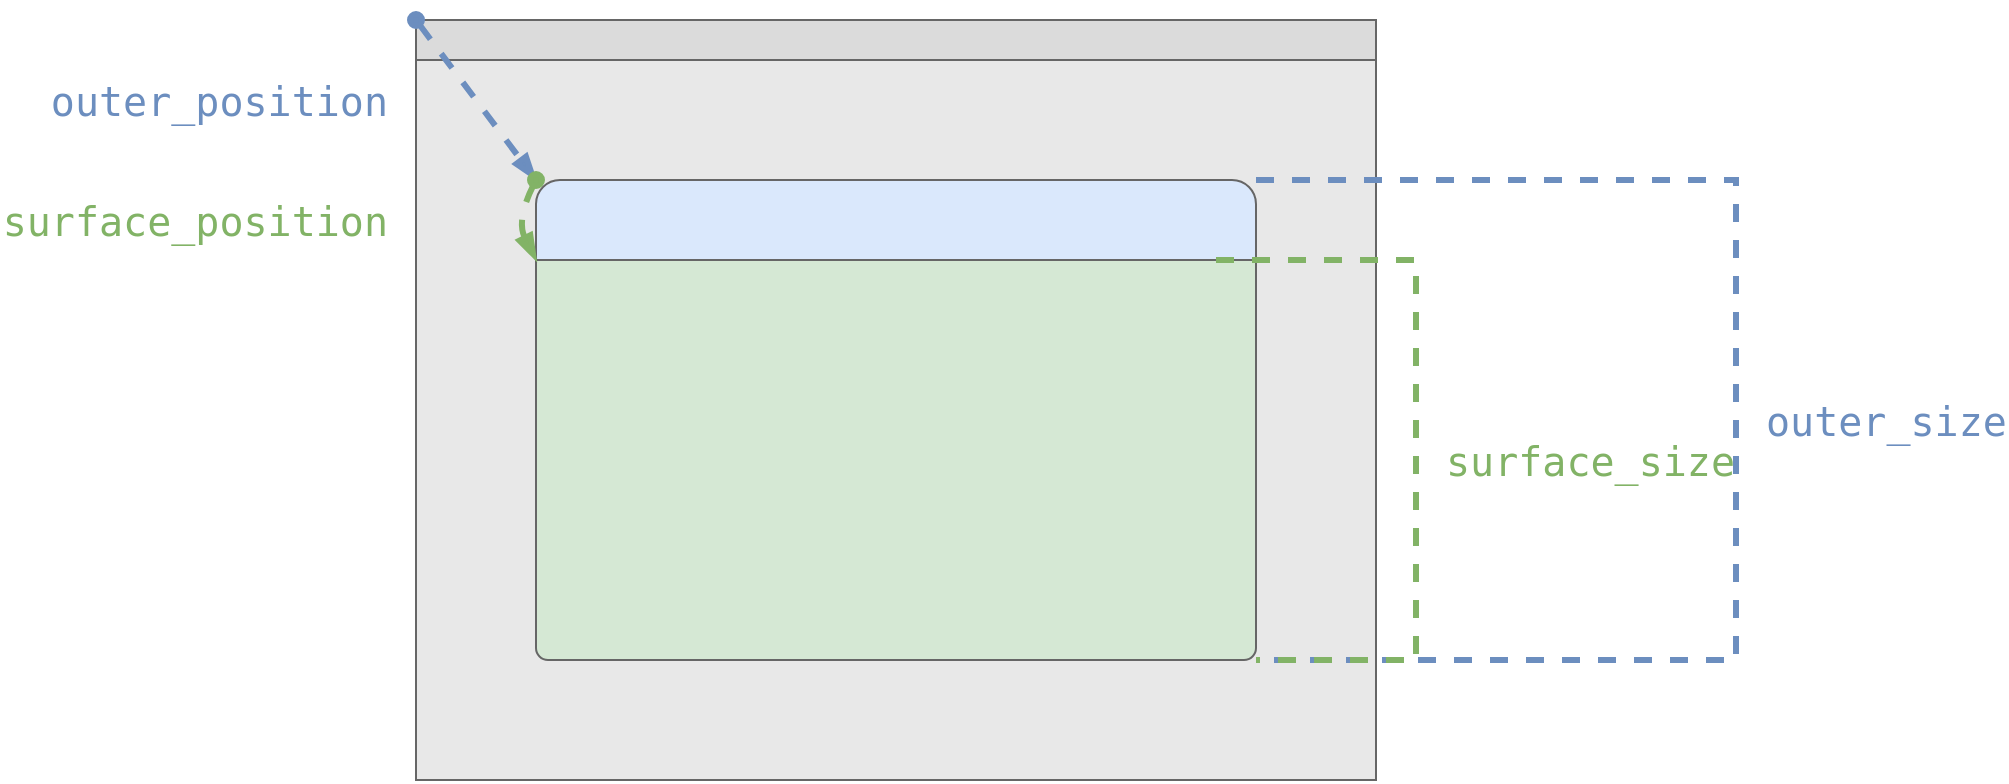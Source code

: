 <mxfile version="24.8.6" pages="2">
  <diagram name="desktop" id="3DDum1nDijUk3y7wIDRm">
    <mxGraphModel dx="1080" dy="707" grid="1" gridSize="10" guides="1" tooltips="1" connect="1" arrows="1" fold="1" page="1" pageScale="1" pageWidth="1000" pageHeight="500" math="0" shadow="0">
      <root>
        <mxCell id="0" />
        <mxCell id="1" parent="0" />
        <mxCell id="cRYnzpdCW-J0f_YpP3mc-1" value="" style="rounded=0;whiteSpace=wrap;html=1;fillColor=#E8E8E8;fontColor=#333333;strokeColor=#666666;" parent="1" vertex="1">
          <mxGeometry x="200" y="80" width="480" height="360" as="geometry" />
        </mxCell>
        <mxCell id="cRYnzpdCW-J0f_YpP3mc-4" value="" style="rounded=1;whiteSpace=wrap;html=1;shadow=0;fillColor=#d5e8d4;strokeColor=#666666;" parent="1" vertex="1">
          <mxGeometry x="260" y="340" width="360" height="40" as="geometry" />
        </mxCell>
        <mxCell id="cRYnzpdCW-J0f_YpP3mc-2" value="" style="rounded=1;whiteSpace=wrap;html=1;shadow=0;fillColor=#dae8fc;strokeColor=#666666;" parent="1" vertex="1">
          <mxGeometry x="260" y="140" width="360" height="80" as="geometry" />
        </mxCell>
        <mxCell id="cRYnzpdCW-J0f_YpP3mc-3" value="" style="rounded=0;whiteSpace=wrap;html=1;fillColor=#DBDBDB;strokeColor=#666666;fontColor=#333333;" parent="1" vertex="1">
          <mxGeometry x="200" y="60" width="480" height="20" as="geometry" />
        </mxCell>
        <mxCell id="cRYnzpdCW-J0f_YpP3mc-5" value="" style="rounded=0;whiteSpace=wrap;html=1;strokeColor=none;fillColor=#d5e8d4;" parent="1" vertex="1">
          <mxGeometry x="260" y="180" width="360" height="180" as="geometry" />
        </mxCell>
        <mxCell id="cRYnzpdCW-J0f_YpP3mc-6" value="" style="endArrow=none;html=1;rounded=0;exitX=0;exitY=0.5;exitDx=0;exitDy=0;entryX=0;entryY=0.5;entryDx=0;entryDy=0;strokeColor=#666666;" parent="1" source="cRYnzpdCW-J0f_YpP3mc-4" target="cRYnzpdCW-J0f_YpP3mc-2" edge="1">
          <mxGeometry width="50" height="50" relative="1" as="geometry">
            <mxPoint x="10" y="310" as="sourcePoint" />
            <mxPoint x="60" y="260" as="targetPoint" />
          </mxGeometry>
        </mxCell>
        <mxCell id="cRYnzpdCW-J0f_YpP3mc-7" value="" style="endArrow=none;html=1;rounded=0;exitX=1;exitY=0.5;exitDx=0;exitDy=0;entryX=1;entryY=0.5;entryDx=0;entryDy=0;strokeColor=#666666;" parent="1" source="cRYnzpdCW-J0f_YpP3mc-4" target="cRYnzpdCW-J0f_YpP3mc-2" edge="1">
          <mxGeometry width="50" height="50" relative="1" as="geometry">
            <mxPoint x="770" y="570" as="sourcePoint" />
            <mxPoint x="770" y="210" as="targetPoint" />
          </mxGeometry>
        </mxCell>
        <mxCell id="cRYnzpdCW-J0f_YpP3mc-8" value="" style="endArrow=none;html=1;rounded=0;exitX=0;exitY=0.5;exitDx=0;exitDy=0;entryX=1;entryY=0;entryDx=0;entryDy=0;strokeColor=#666666;" parent="1" source="cRYnzpdCW-J0f_YpP3mc-2" target="cRYnzpdCW-J0f_YpP3mc-5" edge="1">
          <mxGeometry width="50" height="50" relative="1" as="geometry">
            <mxPoint x="220.0" y="179.69" as="sourcePoint" />
            <mxPoint x="740.0" y="179.69" as="targetPoint" />
          </mxGeometry>
        </mxCell>
        <mxCell id="cRYnzpdCW-J0f_YpP3mc-9" value="&lt;font&gt;outer_position&lt;/font&gt;" style="endArrow=blockThin;html=1;strokeWidth=3;rounded=0;exitX=0;exitY=0;exitDx=0;exitDy=0;dashed=1;align=right;fontSize=20;fontFamily=monospace;fontColor=#6C8EBF;labelBackgroundColor=none;spacingLeft=0;spacingRight=15;spacing=0;fillColor=#dae8fc;strokeColor=#6C8EBF;endFill=1;startArrow=oval;startFill=1;endSize=6;targetPerimeterSpacing=0;entryX=0;entryY=0;entryDx=0;entryDy=0;" parent="1" source="cRYnzpdCW-J0f_YpP3mc-3" edge="1" target="cRYnzpdCW-J0f_YpP3mc-2">
          <mxGeometry x="-0.36" y="-24" width="50" height="50" relative="1" as="geometry">
            <mxPoint x="80" y="160" as="sourcePoint" />
            <mxPoint x="240" y="160" as="targetPoint" />
            <mxPoint as="offset" />
          </mxGeometry>
        </mxCell>
        <mxCell id="cRYnzpdCW-J0f_YpP3mc-10" value="&lt;font&gt;outer_size&lt;/font&gt;" style="endArrow=none;html=1;strokeWidth=3;rounded=0;dashed=1;align=left;fontSize=20;fontFamily=monospace;fontColor=#6C8EBF;labelBackgroundColor=none;spacingLeft=15;spacingRight=0;spacing=0;exitX=1;exitY=0;exitDx=0;exitDy=0;fillColor=#dae8fc;strokeColor=#6c8ebf;entryX=1;entryY=1;entryDx=0;entryDy=0;" parent="1" source="cRYnzpdCW-J0f_YpP3mc-2" edge="1" target="cRYnzpdCW-J0f_YpP3mc-4">
          <mxGeometry width="50" height="50" relative="1" as="geometry">
            <mxPoint x="850" y="170" as="sourcePoint" />
            <mxPoint x="760" y="420" as="targetPoint" />
            <Array as="points">
              <mxPoint x="860" y="140" />
              <mxPoint x="860" y="380" />
            </Array>
            <mxPoint as="offset" />
          </mxGeometry>
        </mxCell>
        <mxCell id="cRYnzpdCW-J0f_YpP3mc-11" value="&lt;font&gt;surface_size&lt;/font&gt;" style="endArrow=none;html=1;strokeWidth=3;rounded=0;dashed=1;align=left;fontSize=20;fontFamily=monospace;fontColor=#82B366;labelBackgroundColor=none;spacingLeft=15;spacingRight=0;spacing=0;entryX=1;entryY=1;entryDx=0;entryDy=0;fillColor=#d5e8d4;strokeColor=#82B366;" parent="1" target="cRYnzpdCW-J0f_YpP3mc-4" edge="1">
          <mxGeometry x="0.053" width="50" height="50" relative="1" as="geometry">
            <mxPoint x="600" y="180" as="sourcePoint" />
            <mxPoint x="760" y="420" as="targetPoint" />
            <Array as="points">
              <mxPoint x="700" y="180" />
              <mxPoint x="700" y="380" />
            </Array>
            <mxPoint as="offset" />
          </mxGeometry>
        </mxCell>
        <mxCell id="cRYnzpdCW-J0f_YpP3mc-12" value="&lt;font&gt;surface_position&lt;/font&gt;" style="endArrow=blockThin;html=1;strokeWidth=3;rounded=0;dashed=1;align=right;fontSize=20;fontFamily=monospace;fontColor=#82B366;labelBackgroundColor=none;spacingLeft=0;spacingRight=15;spacing=0;fillColor=#d5e8d4;strokeColor=#82b366;exitX=0;exitY=0;exitDx=0;exitDy=0;entryX=0;entryY=0;entryDx=0;entryDy=0;curved=1;startArrow=oval;startFill=1;endFill=1;" parent="1" source="cRYnzpdCW-J0f_YpP3mc-2" target="cRYnzpdCW-J0f_YpP3mc-5" edge="1">
          <mxGeometry y="-50" width="50" height="50" relative="1" as="geometry">
            <mxPoint x="140" y="140" as="sourcePoint" />
            <mxPoint x="160" y="200" as="targetPoint" />
            <Array as="points">
              <mxPoint x="250" y="160" />
            </Array>
            <mxPoint x="-5" y="-22" as="offset" />
          </mxGeometry>
        </mxCell>
      </root>
    </mxGraphModel>
  </diagram>
  <diagram name="mobile" id="D5mAeJSS4Z33KEKjPCBt">
    <mxGraphModel dx="1710" dy="1120" grid="1" gridSize="10" guides="1" tooltips="1" connect="1" arrows="1" fold="1" page="1" pageScale="1" pageWidth="720" pageHeight="720" math="0" shadow="0">
      <root>
        <mxCell id="0" />
        <mxCell id="1" parent="0" />
        <mxCell id="RxwCrVmIsQwV7z5iJ9nY-1" value="" style="rounded=1;whiteSpace=wrap;html=1;fillColor=#E8E8E8;fontColor=#333333;strokeColor=#666666;" parent="1" vertex="1">
          <mxGeometry x="200" y="40" width="320" height="640" as="geometry" />
        </mxCell>
        <mxCell id="RxwCrVmIsQwV7z5iJ9nY-2" value="" style="rounded=1;whiteSpace=wrap;html=1;shadow=0;fillColor=#d5e8d4;strokeColor=#82b366;" parent="1" vertex="1">
          <mxGeometry x="210" y="50" width="300" height="620" as="geometry" />
        </mxCell>
        <mxCell id="RxwCrVmIsQwV7z5iJ9nY-4" value="" style="rounded=0;whiteSpace=wrap;html=1;shadow=0;fillColor=#ffe6cc;strokeColor=#d79b00;" parent="1" vertex="1">
          <mxGeometry x="210" y="90" width="300" height="540" as="geometry" />
        </mxCell>
        <mxCell id="RxwCrVmIsQwV7z5iJ9nY-20" value="" style="rounded=1;whiteSpace=wrap;html=1;fillColor=#DBDBDB;strokeColor=#666666;fontColor=#333333;" parent="1" vertex="1">
          <mxGeometry x="290" y="640" width="140" height="10" as="geometry" />
        </mxCell>
        <mxCell id="RxwCrVmIsQwV7z5iJ9nY-3" value="" style="rounded=1;whiteSpace=wrap;html=1;fillColor=#DBDBDB;strokeColor=#666666;fontColor=#333333;" parent="1" vertex="1">
          <mxGeometry x="300" y="50" width="120" height="30" as="geometry" />
        </mxCell>
        <mxCell id="RxwCrVmIsQwV7z5iJ9nY-12" value="&lt;font&gt;surface_size&lt;/font&gt;" style="endArrow=none;html=1;strokeWidth=3;rounded=0;dashed=1;align=left;fontSize=20;fontFamily=monospace;fontColor=#82B366;labelBackgroundColor=none;spacingLeft=15;spacingRight=15;spacing=0;fillColor=#d5e8d4;strokeColor=#82b366;exitX=1;exitY=0;exitDx=0;exitDy=0;" parent="1" source="RxwCrVmIsQwV7z5iJ9nY-2" edge="1">
          <mxGeometry width="50" height="50" relative="1" as="geometry">
            <mxPoint x="210" y="50" as="sourcePoint" />
            <mxPoint x="510" y="670" as="targetPoint" />
            <Array as="points">
              <mxPoint x="560" y="50" />
              <mxPoint x="560" y="670" />
            </Array>
            <mxPoint as="offset" />
          </mxGeometry>
        </mxCell>
        <mxCell id="NrHAzeOh65jb3hkBOxW9-1" value="&lt;div&gt;safe_area.top&lt;/div&gt;" style="endArrow=blockThin;html=1;strokeWidth=3;rounded=0;align=right;fontSize=20;fontFamily=monospace;fontColor=#D79B00;labelBackgroundColor=none;spacingLeft=0;spacingRight=15;spacing=0;fillColor=#ffe6cc;strokeColor=#d79b00;startArrow=blockThin;startFill=1;endFill=1;" edge="1" parent="1">
          <mxGeometry width="50" height="50" relative="1" as="geometry">
            <mxPoint x="180" y="50" as="sourcePoint" />
            <mxPoint x="180" y="90" as="targetPoint" />
            <mxPoint as="offset" />
          </mxGeometry>
        </mxCell>
        <mxCell id="NrHAzeOh65jb3hkBOxW9-5" value="&lt;div&gt;safe_area.bottom&lt;/div&gt;" style="endArrow=blockThin;html=1;strokeWidth=3;rounded=0;align=right;fontSize=20;fontFamily=monospace;fontColor=#D79B00;labelBackgroundColor=none;spacingLeft=0;spacingRight=15;spacing=0;fillColor=#ffe6cc;strokeColor=#d79b00;startArrow=blockThin;startFill=1;endFill=1;" edge="1" parent="1">
          <mxGeometry width="50" height="50" relative="1" as="geometry">
            <mxPoint x="180" y="670" as="sourcePoint" />
            <mxPoint x="180" y="630" as="targetPoint" />
            <mxPoint as="offset" />
          </mxGeometry>
        </mxCell>
      </root>
    </mxGraphModel>
  </diagram>
</mxfile>
